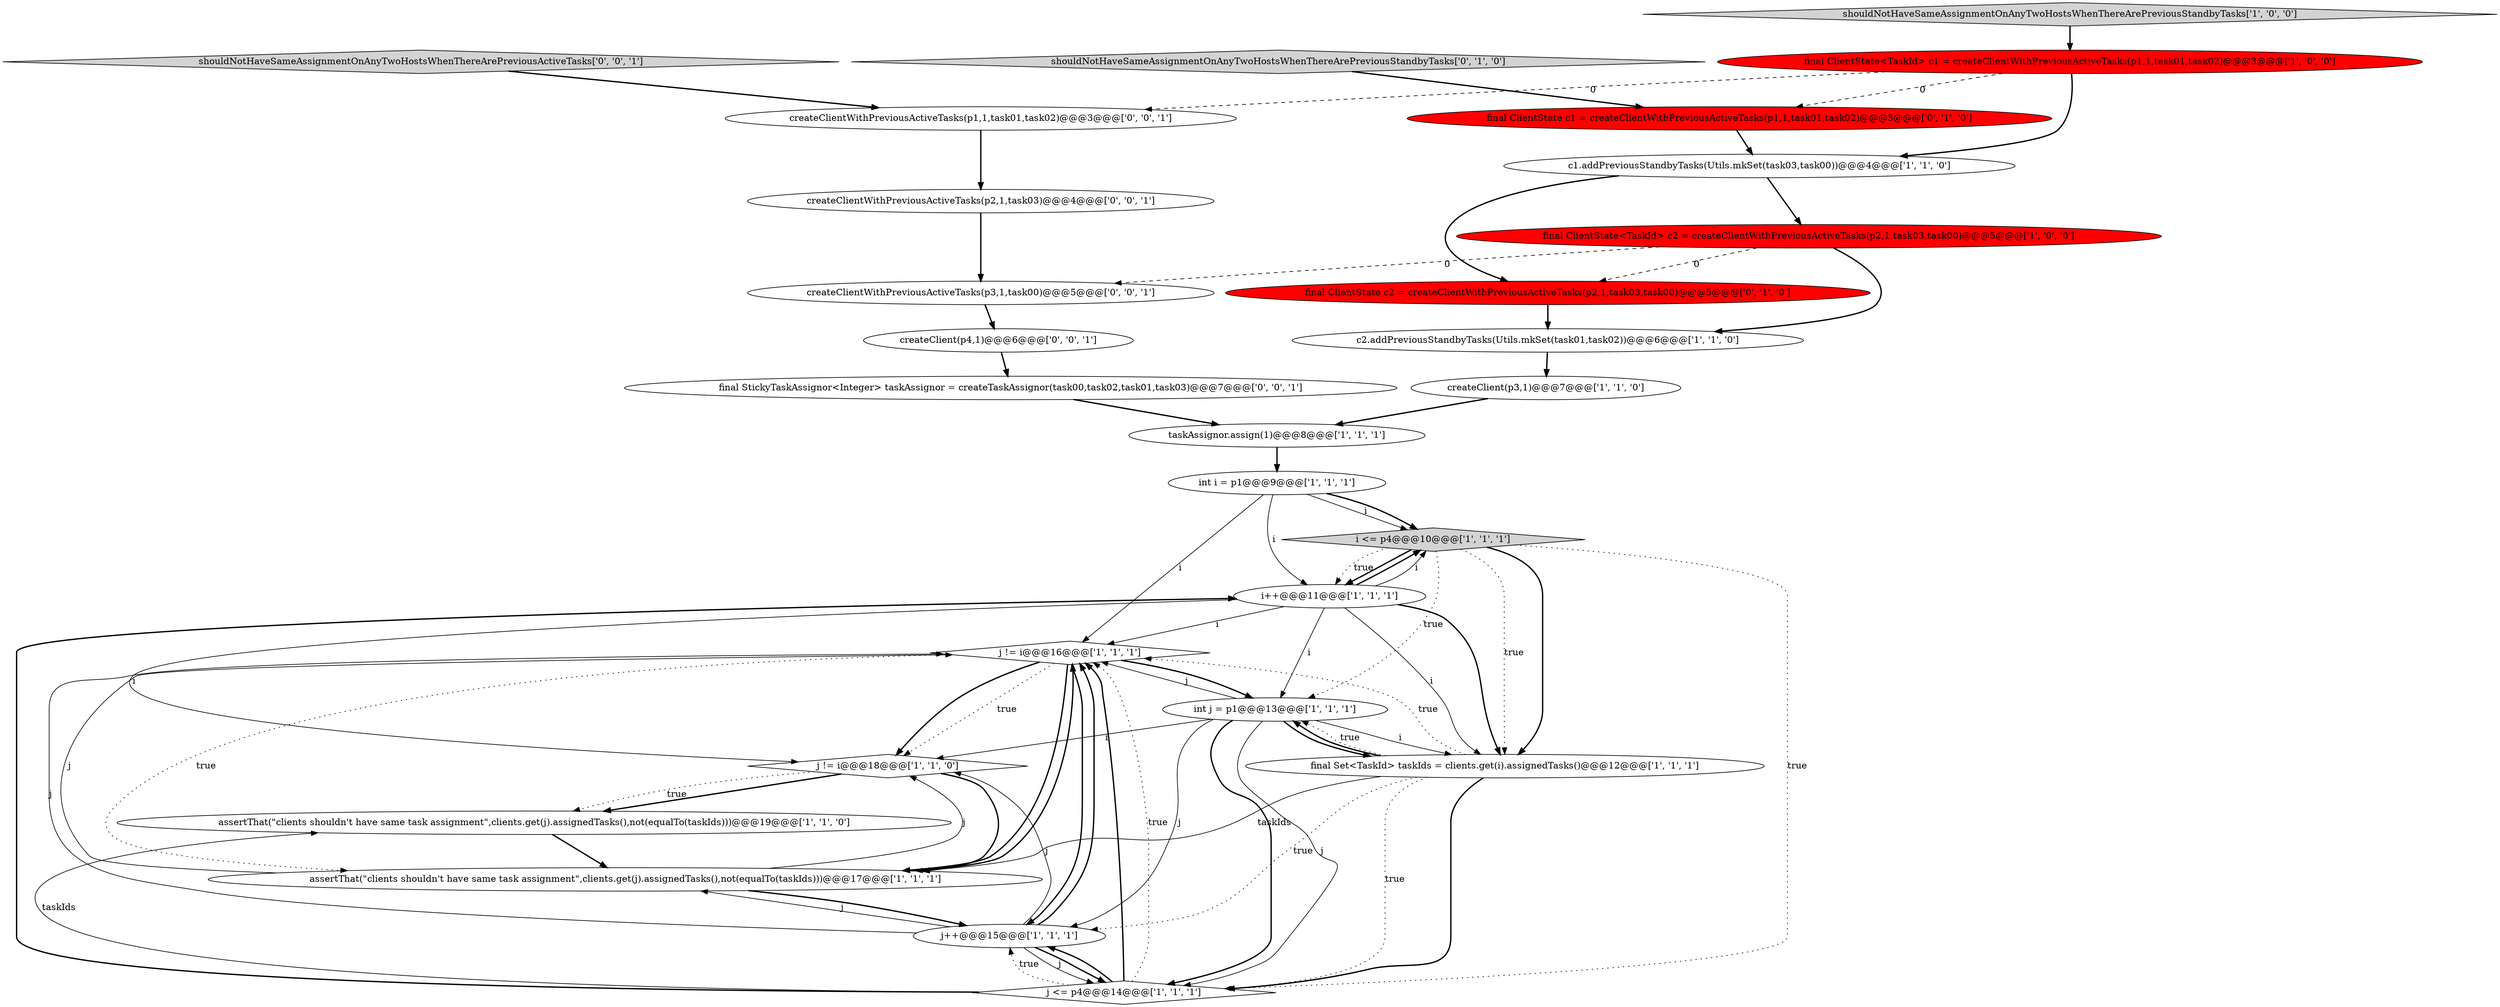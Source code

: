 digraph {
12 [style = filled, label = "i <= p4@@@10@@@['1', '1', '1']", fillcolor = lightgray, shape = diamond image = "AAA0AAABBB1BBB"];
25 [style = filled, label = "createClient(p4,1)@@@6@@@['0', '0', '1']", fillcolor = white, shape = ellipse image = "AAA0AAABBB3BBB"];
23 [style = filled, label = "createClientWithPreviousActiveTasks(p1,1,task01,task02)@@@3@@@['0', '0', '1']", fillcolor = white, shape = ellipse image = "AAA0AAABBB3BBB"];
18 [style = filled, label = "shouldNotHaveSameAssignmentOnAnyTwoHostsWhenThereArePreviousStandbyTasks['0', '1', '0']", fillcolor = lightgray, shape = diamond image = "AAA0AAABBB2BBB"];
8 [style = filled, label = "j != i@@@18@@@['1', '1', '0']", fillcolor = white, shape = diamond image = "AAA0AAABBB1BBB"];
3 [style = filled, label = "i++@@@11@@@['1', '1', '1']", fillcolor = white, shape = ellipse image = "AAA0AAABBB1BBB"];
6 [style = filled, label = "c2.addPreviousStandbyTasks(Utils.mkSet(task01,task02))@@@6@@@['1', '1', '0']", fillcolor = white, shape = ellipse image = "AAA0AAABBB1BBB"];
16 [style = filled, label = "assertThat(\"clients shouldn't have same task assignment\",clients.get(j).assignedTasks(),not(equalTo(taskIds)))@@@19@@@['1', '1', '0']", fillcolor = white, shape = ellipse image = "AAA0AAABBB1BBB"];
22 [style = filled, label = "final StickyTaskAssignor<Integer> taskAssignor = createTaskAssignor(task00,task02,task01,task03)@@@7@@@['0', '0', '1']", fillcolor = white, shape = ellipse image = "AAA0AAABBB3BBB"];
5 [style = filled, label = "assertThat(\"clients shouldn't have same task assignment\",clients.get(j).assignedTasks(),not(equalTo(taskIds)))@@@17@@@['1', '1', '1']", fillcolor = white, shape = ellipse image = "AAA0AAABBB1BBB"];
13 [style = filled, label = "final Set<TaskId> taskIds = clients.get(i).assignedTasks()@@@12@@@['1', '1', '1']", fillcolor = white, shape = ellipse image = "AAA0AAABBB1BBB"];
1 [style = filled, label = "final ClientState<TaskId> c1 = createClientWithPreviousActiveTasks(p1,1,task01,task02)@@@3@@@['1', '0', '0']", fillcolor = red, shape = ellipse image = "AAA1AAABBB1BBB"];
10 [style = filled, label = "int i = p1@@@9@@@['1', '1', '1']", fillcolor = white, shape = ellipse image = "AAA0AAABBB1BBB"];
14 [style = filled, label = "shouldNotHaveSameAssignmentOnAnyTwoHostsWhenThereArePreviousStandbyTasks['1', '0', '0']", fillcolor = lightgray, shape = diamond image = "AAA0AAABBB1BBB"];
20 [style = filled, label = "final ClientState c2 = createClientWithPreviousActiveTasks(p2,1,task03,task00)@@@5@@@['0', '1', '0']", fillcolor = red, shape = ellipse image = "AAA1AAABBB2BBB"];
7 [style = filled, label = "createClient(p3,1)@@@7@@@['1', '1', '0']", fillcolor = white, shape = ellipse image = "AAA0AAABBB1BBB"];
19 [style = filled, label = "final ClientState c1 = createClientWithPreviousActiveTasks(p1,1,task01,task02)@@@3@@@['0', '1', '0']", fillcolor = red, shape = ellipse image = "AAA1AAABBB2BBB"];
4 [style = filled, label = "int j = p1@@@13@@@['1', '1', '1']", fillcolor = white, shape = ellipse image = "AAA0AAABBB1BBB"];
26 [style = filled, label = "shouldNotHaveSameAssignmentOnAnyTwoHostsWhenThereArePreviousActiveTasks['0', '0', '1']", fillcolor = lightgray, shape = diamond image = "AAA0AAABBB3BBB"];
11 [style = filled, label = "j++@@@15@@@['1', '1', '1']", fillcolor = white, shape = ellipse image = "AAA0AAABBB1BBB"];
2 [style = filled, label = "j != i@@@16@@@['1', '1', '1']", fillcolor = white, shape = diamond image = "AAA0AAABBB1BBB"];
9 [style = filled, label = "taskAssignor.assign(1)@@@8@@@['1', '1', '1']", fillcolor = white, shape = ellipse image = "AAA0AAABBB1BBB"];
15 [style = filled, label = "final ClientState<TaskId> c2 = createClientWithPreviousActiveTasks(p2,1,task03,task00)@@@5@@@['1', '0', '0']", fillcolor = red, shape = ellipse image = "AAA1AAABBB1BBB"];
21 [style = filled, label = "createClientWithPreviousActiveTasks(p3,1,task00)@@@5@@@['0', '0', '1']", fillcolor = white, shape = ellipse image = "AAA0AAABBB3BBB"];
0 [style = filled, label = "j <= p4@@@14@@@['1', '1', '1']", fillcolor = white, shape = diamond image = "AAA0AAABBB1BBB"];
24 [style = filled, label = "createClientWithPreviousActiveTasks(p2,1,task03)@@@4@@@['0', '0', '1']", fillcolor = white, shape = ellipse image = "AAA0AAABBB3BBB"];
17 [style = filled, label = "c1.addPreviousStandbyTasks(Utils.mkSet(task03,task00))@@@4@@@['1', '1', '0']", fillcolor = white, shape = ellipse image = "AAA0AAABBB1BBB"];
4->11 [style = solid, label="j"];
0->3 [style = bold, label=""];
8->16 [style = bold, label=""];
12->3 [style = dotted, label="true"];
3->2 [style = solid, label="i"];
10->12 [style = solid, label="i"];
15->20 [style = dashed, label="0"];
2->5 [style = bold, label=""];
13->5 [style = solid, label="taskIds"];
25->22 [style = bold, label=""];
2->8 [style = dotted, label="true"];
11->5 [style = solid, label="j"];
3->8 [style = solid, label="i"];
11->2 [style = solid, label="j"];
4->13 [style = bold, label=""];
22->9 [style = bold, label=""];
0->2 [style = bold, label=""];
0->16 [style = solid, label="taskIds"];
18->19 [style = bold, label=""];
10->2 [style = solid, label="i"];
8->16 [style = dotted, label="true"];
1->19 [style = dashed, label="0"];
0->11 [style = bold, label=""];
15->21 [style = dashed, label="0"];
15->6 [style = bold, label=""];
11->0 [style = solid, label="j"];
19->17 [style = bold, label=""];
20->6 [style = bold, label=""];
9->10 [style = bold, label=""];
21->25 [style = bold, label=""];
3->12 [style = bold, label=""];
2->4 [style = bold, label=""];
3->13 [style = solid, label="i"];
11->2 [style = bold, label=""];
4->13 [style = solid, label="i"];
14->1 [style = bold, label=""];
4->8 [style = solid, label="i"];
1->17 [style = bold, label=""];
4->0 [style = bold, label=""];
3->4 [style = solid, label="i"];
4->2 [style = solid, label="j"];
7->9 [style = bold, label=""];
13->2 [style = dotted, label="true"];
12->13 [style = bold, label=""];
3->12 [style = solid, label="i"];
5->2 [style = bold, label=""];
23->24 [style = bold, label=""];
11->0 [style = bold, label=""];
11->8 [style = solid, label="j"];
5->2 [style = solid, label="j"];
12->13 [style = dotted, label="true"];
8->5 [style = bold, label=""];
24->21 [style = bold, label=""];
13->0 [style = dotted, label="true"];
10->12 [style = bold, label=""];
26->23 [style = bold, label=""];
17->15 [style = bold, label=""];
3->13 [style = bold, label=""];
16->5 [style = bold, label=""];
12->0 [style = dotted, label="true"];
13->11 [style = dotted, label="true"];
5->11 [style = bold, label=""];
12->3 [style = bold, label=""];
12->4 [style = dotted, label="true"];
0->2 [style = dotted, label="true"];
6->7 [style = bold, label=""];
2->5 [style = dotted, label="true"];
4->0 [style = solid, label="j"];
5->8 [style = solid, label="j"];
0->11 [style = dotted, label="true"];
1->23 [style = dashed, label="0"];
2->11 [style = bold, label=""];
13->4 [style = dotted, label="true"];
10->3 [style = solid, label="i"];
2->8 [style = bold, label=""];
13->0 [style = bold, label=""];
17->20 [style = bold, label=""];
13->4 [style = bold, label=""];
}
